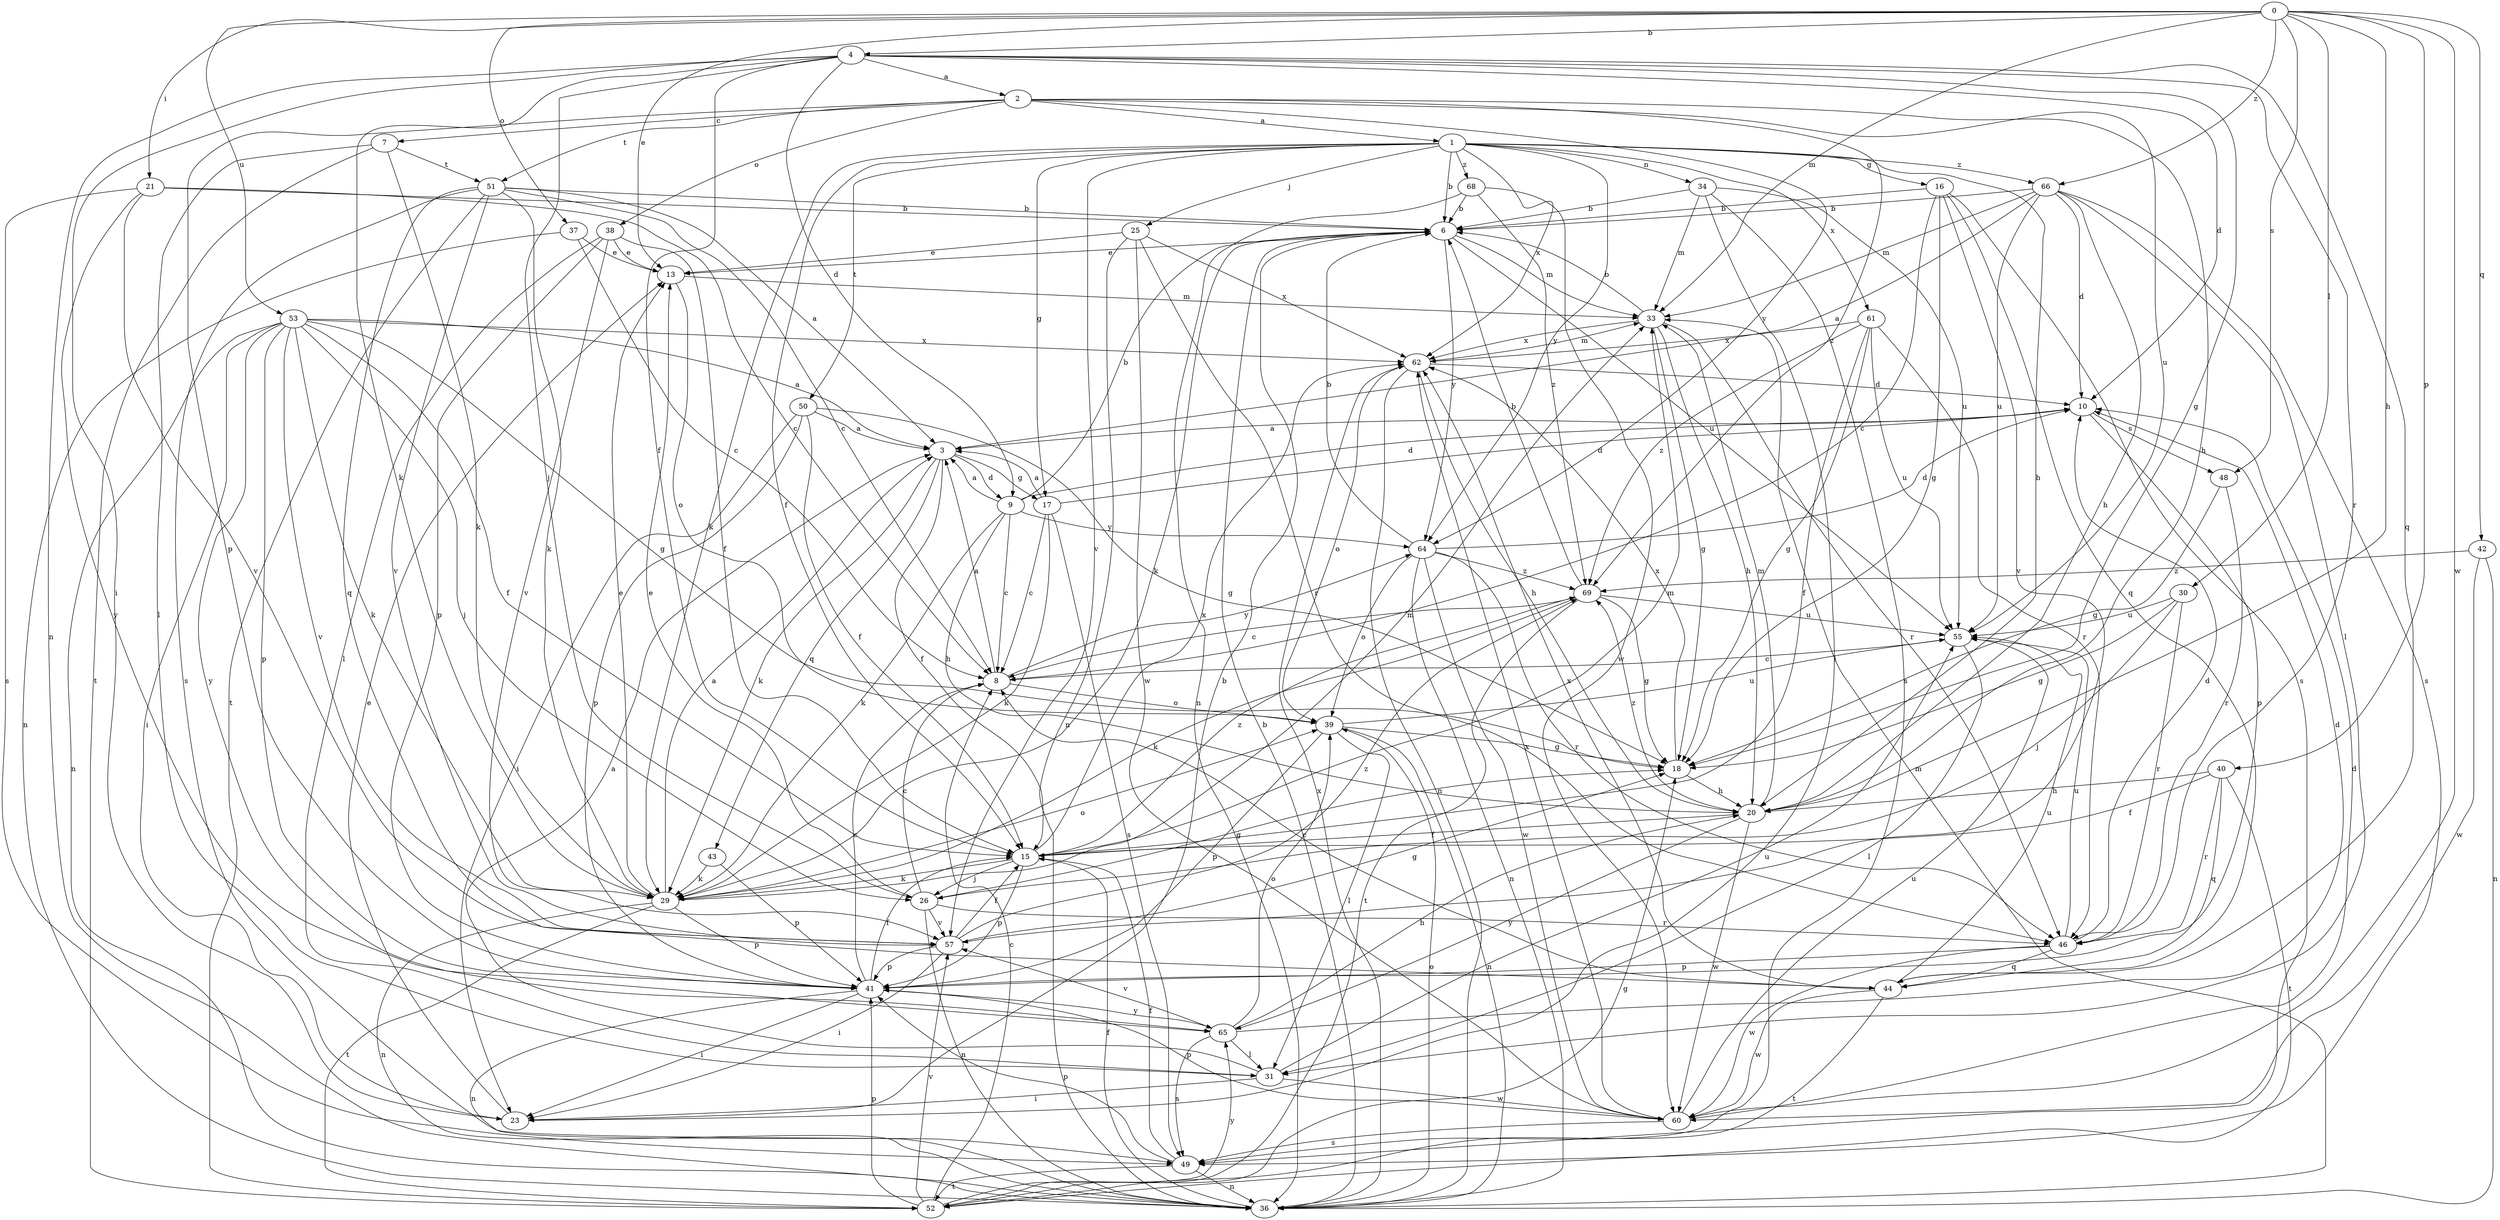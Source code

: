 strict digraph  {
0;
1;
2;
3;
4;
6;
7;
8;
9;
10;
13;
15;
16;
17;
18;
20;
21;
23;
25;
26;
29;
30;
31;
33;
34;
36;
37;
38;
39;
40;
41;
42;
43;
44;
46;
48;
49;
50;
51;
52;
53;
55;
57;
60;
61;
62;
64;
65;
66;
68;
69;
0 -> 4  [label=b];
0 -> 13  [label=e];
0 -> 20  [label=h];
0 -> 21  [label=i];
0 -> 30  [label=l];
0 -> 33  [label=m];
0 -> 37  [label=o];
0 -> 40  [label=p];
0 -> 42  [label=q];
0 -> 48  [label=s];
0 -> 53  [label=u];
0 -> 60  [label=w];
0 -> 66  [label=z];
1 -> 6  [label=b];
1 -> 15  [label=f];
1 -> 16  [label=g];
1 -> 17  [label=g];
1 -> 20  [label=h];
1 -> 25  [label=j];
1 -> 29  [label=k];
1 -> 34  [label=n];
1 -> 50  [label=t];
1 -> 57  [label=v];
1 -> 61  [label=x];
1 -> 62  [label=x];
1 -> 64  [label=y];
1 -> 66  [label=z];
1 -> 68  [label=z];
2 -> 1  [label=a];
2 -> 7  [label=c];
2 -> 20  [label=h];
2 -> 38  [label=o];
2 -> 41  [label=p];
2 -> 51  [label=t];
2 -> 55  [label=u];
2 -> 64  [label=y];
2 -> 69  [label=z];
3 -> 9  [label=d];
3 -> 15  [label=f];
3 -> 17  [label=g];
3 -> 29  [label=k];
3 -> 43  [label=q];
4 -> 2  [label=a];
4 -> 9  [label=d];
4 -> 10  [label=d];
4 -> 15  [label=f];
4 -> 18  [label=g];
4 -> 23  [label=i];
4 -> 26  [label=j];
4 -> 29  [label=k];
4 -> 36  [label=n];
4 -> 44  [label=q];
4 -> 46  [label=r];
6 -> 13  [label=e];
6 -> 29  [label=k];
6 -> 33  [label=m];
6 -> 55  [label=u];
6 -> 64  [label=y];
7 -> 29  [label=k];
7 -> 31  [label=l];
7 -> 51  [label=t];
7 -> 52  [label=t];
8 -> 3  [label=a];
8 -> 39  [label=o];
8 -> 64  [label=y];
9 -> 3  [label=a];
9 -> 6  [label=b];
9 -> 8  [label=c];
9 -> 10  [label=d];
9 -> 20  [label=h];
9 -> 29  [label=k];
9 -> 64  [label=y];
10 -> 3  [label=a];
10 -> 41  [label=p];
10 -> 48  [label=s];
13 -> 33  [label=m];
13 -> 39  [label=o];
15 -> 26  [label=j];
15 -> 29  [label=k];
15 -> 33  [label=m];
15 -> 41  [label=p];
15 -> 62  [label=x];
15 -> 69  [label=z];
16 -> 6  [label=b];
16 -> 8  [label=c];
16 -> 18  [label=g];
16 -> 44  [label=q];
16 -> 49  [label=s];
16 -> 57  [label=v];
17 -> 3  [label=a];
17 -> 8  [label=c];
17 -> 10  [label=d];
17 -> 29  [label=k];
17 -> 49  [label=s];
18 -> 20  [label=h];
18 -> 62  [label=x];
20 -> 15  [label=f];
20 -> 33  [label=m];
20 -> 60  [label=w];
20 -> 65  [label=y];
20 -> 69  [label=z];
21 -> 6  [label=b];
21 -> 8  [label=c];
21 -> 49  [label=s];
21 -> 57  [label=v];
21 -> 65  [label=y];
23 -> 6  [label=b];
23 -> 13  [label=e];
25 -> 13  [label=e];
25 -> 36  [label=n];
25 -> 46  [label=r];
25 -> 60  [label=w];
25 -> 62  [label=x];
26 -> 8  [label=c];
26 -> 13  [label=e];
26 -> 18  [label=g];
26 -> 36  [label=n];
26 -> 46  [label=r];
26 -> 57  [label=v];
29 -> 3  [label=a];
29 -> 13  [label=e];
29 -> 33  [label=m];
29 -> 36  [label=n];
29 -> 39  [label=o];
29 -> 41  [label=p];
29 -> 52  [label=t];
30 -> 18  [label=g];
30 -> 26  [label=j];
30 -> 46  [label=r];
30 -> 55  [label=u];
31 -> 3  [label=a];
31 -> 23  [label=i];
31 -> 55  [label=u];
31 -> 60  [label=w];
33 -> 6  [label=b];
33 -> 18  [label=g];
33 -> 20  [label=h];
33 -> 46  [label=r];
33 -> 62  [label=x];
34 -> 6  [label=b];
34 -> 23  [label=i];
34 -> 33  [label=m];
34 -> 49  [label=s];
34 -> 55  [label=u];
36 -> 6  [label=b];
36 -> 15  [label=f];
36 -> 33  [label=m];
36 -> 39  [label=o];
36 -> 62  [label=x];
37 -> 8  [label=c];
37 -> 13  [label=e];
37 -> 36  [label=n];
38 -> 13  [label=e];
38 -> 15  [label=f];
38 -> 31  [label=l];
38 -> 41  [label=p];
38 -> 57  [label=v];
39 -> 18  [label=g];
39 -> 31  [label=l];
39 -> 36  [label=n];
39 -> 41  [label=p];
39 -> 55  [label=u];
40 -> 15  [label=f];
40 -> 20  [label=h];
40 -> 44  [label=q];
40 -> 46  [label=r];
40 -> 52  [label=t];
41 -> 8  [label=c];
41 -> 15  [label=f];
41 -> 23  [label=i];
41 -> 36  [label=n];
41 -> 65  [label=y];
42 -> 36  [label=n];
42 -> 60  [label=w];
42 -> 69  [label=z];
43 -> 29  [label=k];
43 -> 41  [label=p];
44 -> 8  [label=c];
44 -> 52  [label=t];
44 -> 55  [label=u];
44 -> 60  [label=w];
44 -> 62  [label=x];
46 -> 10  [label=d];
46 -> 41  [label=p];
46 -> 44  [label=q];
46 -> 55  [label=u];
46 -> 60  [label=w];
48 -> 18  [label=g];
48 -> 46  [label=r];
49 -> 15  [label=f];
49 -> 36  [label=n];
49 -> 41  [label=p];
49 -> 52  [label=t];
50 -> 3  [label=a];
50 -> 15  [label=f];
50 -> 18  [label=g];
50 -> 23  [label=i];
50 -> 41  [label=p];
51 -> 3  [label=a];
51 -> 6  [label=b];
51 -> 8  [label=c];
51 -> 29  [label=k];
51 -> 44  [label=q];
51 -> 49  [label=s];
51 -> 52  [label=t];
51 -> 57  [label=v];
52 -> 8  [label=c];
52 -> 18  [label=g];
52 -> 41  [label=p];
52 -> 57  [label=v];
52 -> 65  [label=y];
53 -> 3  [label=a];
53 -> 15  [label=f];
53 -> 18  [label=g];
53 -> 23  [label=i];
53 -> 26  [label=j];
53 -> 29  [label=k];
53 -> 36  [label=n];
53 -> 41  [label=p];
53 -> 57  [label=v];
53 -> 62  [label=x];
53 -> 65  [label=y];
55 -> 8  [label=c];
55 -> 31  [label=l];
57 -> 15  [label=f];
57 -> 18  [label=g];
57 -> 23  [label=i];
57 -> 41  [label=p];
57 -> 69  [label=z];
60 -> 10  [label=d];
60 -> 41  [label=p];
60 -> 49  [label=s];
60 -> 55  [label=u];
60 -> 62  [label=x];
61 -> 15  [label=f];
61 -> 18  [label=g];
61 -> 46  [label=r];
61 -> 55  [label=u];
61 -> 62  [label=x];
61 -> 69  [label=z];
62 -> 10  [label=d];
62 -> 20  [label=h];
62 -> 33  [label=m];
62 -> 36  [label=n];
62 -> 39  [label=o];
64 -> 6  [label=b];
64 -> 10  [label=d];
64 -> 36  [label=n];
64 -> 39  [label=o];
64 -> 46  [label=r];
64 -> 60  [label=w];
64 -> 69  [label=z];
65 -> 10  [label=d];
65 -> 20  [label=h];
65 -> 31  [label=l];
65 -> 39  [label=o];
65 -> 49  [label=s];
65 -> 57  [label=v];
66 -> 3  [label=a];
66 -> 6  [label=b];
66 -> 10  [label=d];
66 -> 20  [label=h];
66 -> 31  [label=l];
66 -> 33  [label=m];
66 -> 49  [label=s];
66 -> 55  [label=u];
68 -> 6  [label=b];
68 -> 36  [label=n];
68 -> 60  [label=w];
68 -> 69  [label=z];
69 -> 6  [label=b];
69 -> 8  [label=c];
69 -> 18  [label=g];
69 -> 29  [label=k];
69 -> 52  [label=t];
69 -> 55  [label=u];
}

